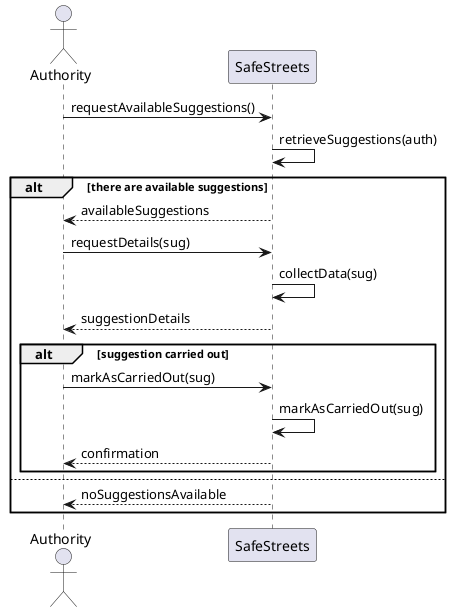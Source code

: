 @startuml rasd_sequence_diagram_uc_2_3
skinparam Shadowing false

actor Authority as A
participant SafeStreets as SS

A -> SS : requestAvailableSuggestions()
SS -> SS : retrieveSuggestions(auth)
alt there are available suggestions
SS --> A : availableSuggestions
A -> SS : requestDetails(sug)
SS -> SS : collectData(sug)
SS --> A : suggestionDetails
alt suggestion carried out 
A -> SS : markAsCarriedOut(sug)
SS -> SS : markAsCarriedOut(sug)
SS --> A : confirmation
end
else
SS --> A : noSuggestionsAvailable
end


@enduml